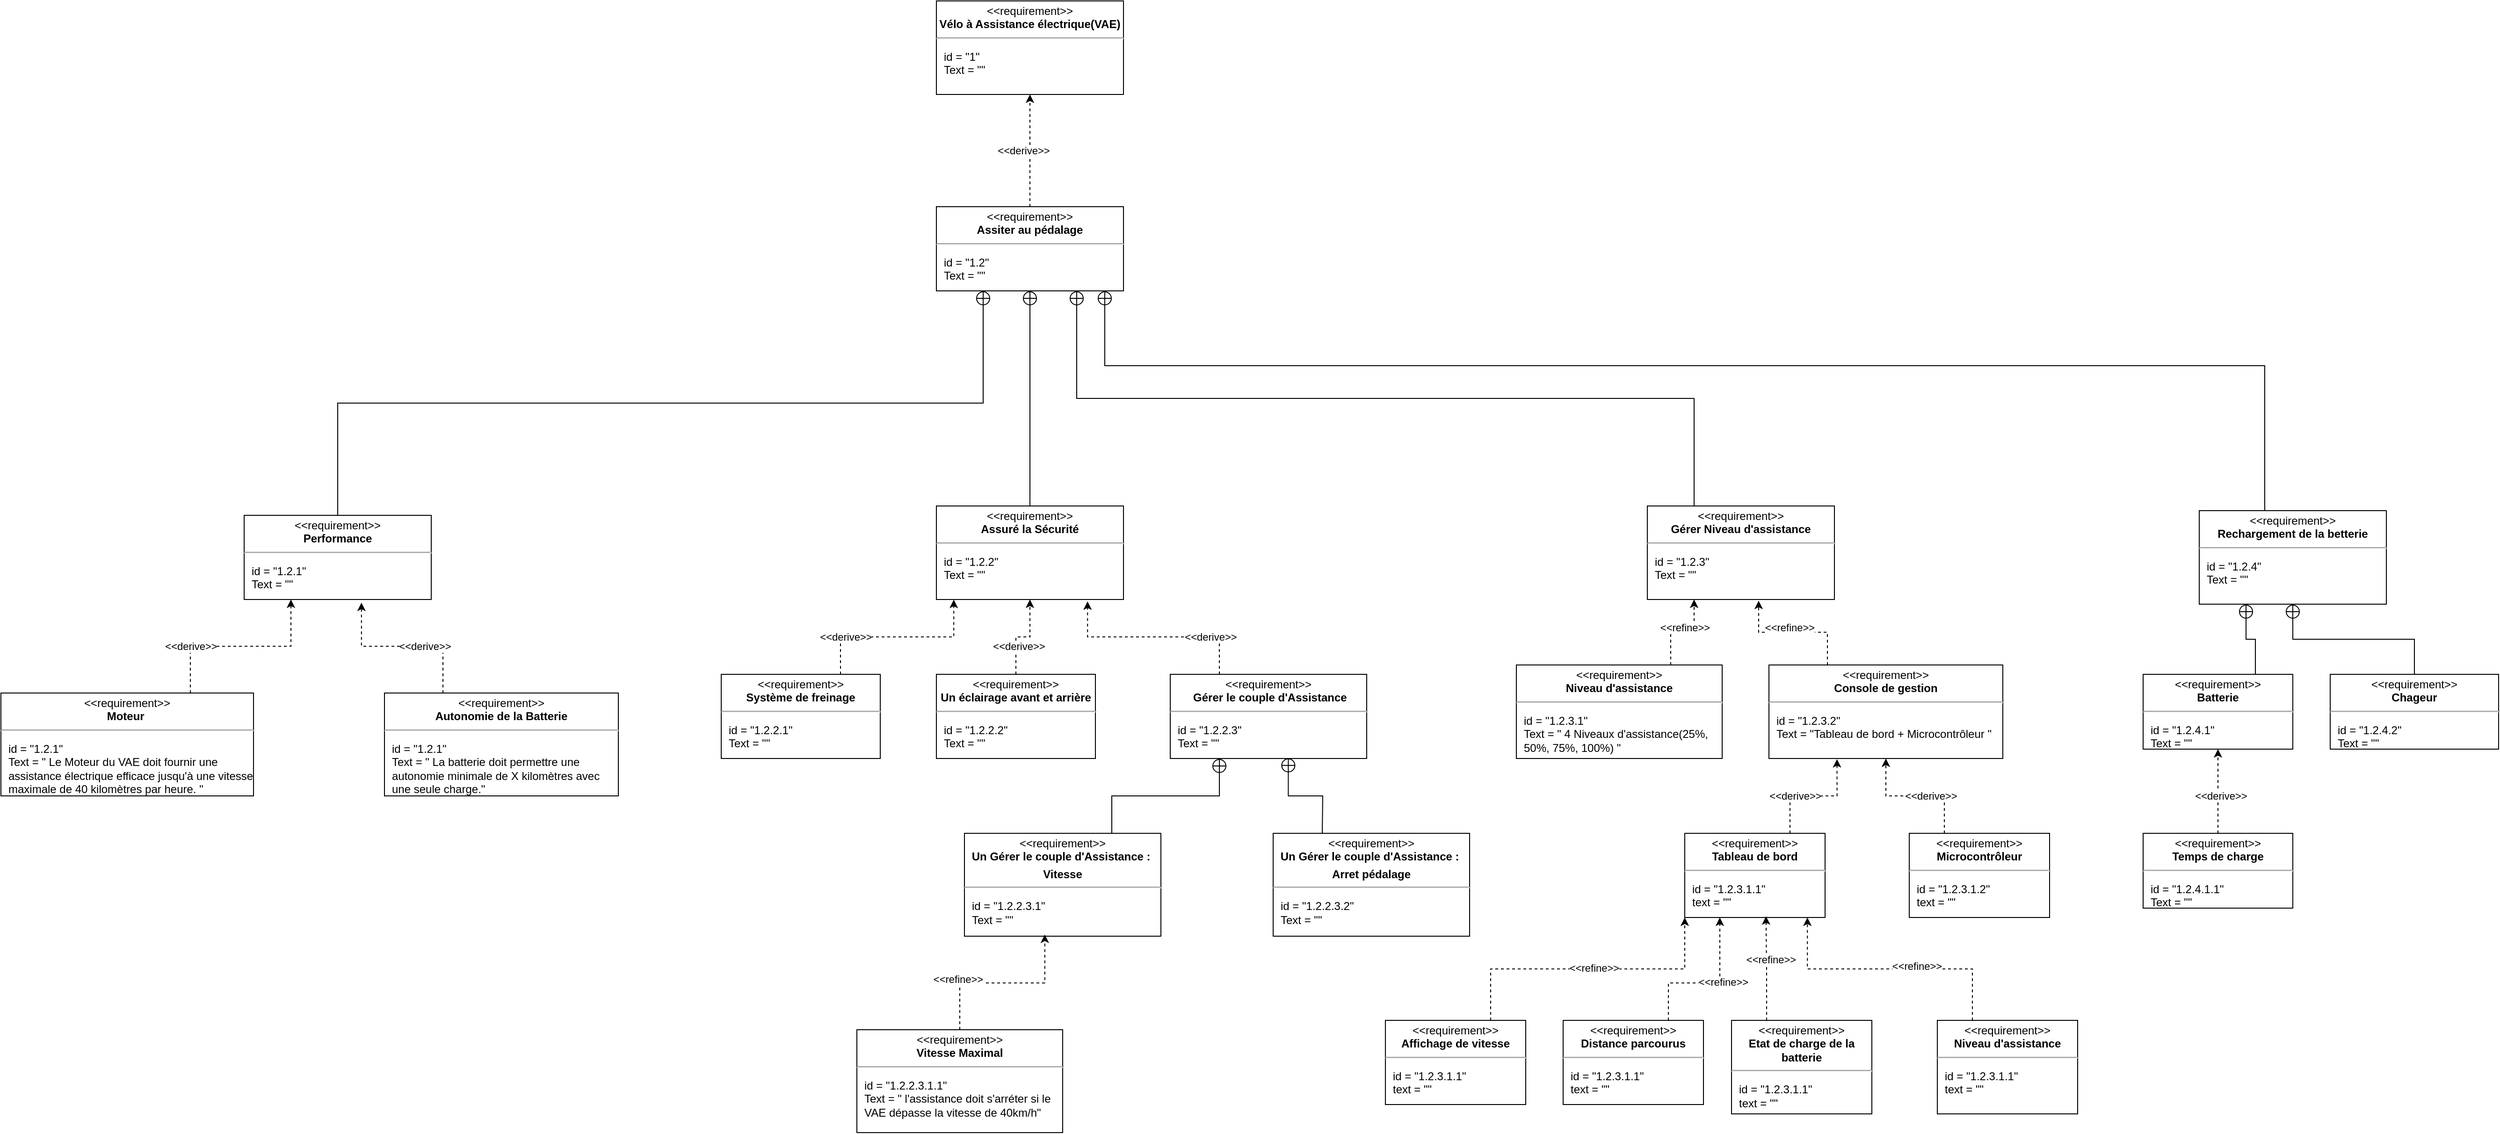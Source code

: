 <mxfile version="22.1.18" type="github">
  <diagram id="dAIOxEO-8DKLfruTNQ-A" name="Page-1">
    <mxGraphModel dx="3144" dy="1864" grid="1" gridSize="10" guides="1" tooltips="1" connect="1" arrows="1" fold="1" page="1" pageScale="1" pageWidth="850" pageHeight="1100" math="0" shadow="0">
      <root>
        <mxCell id="0" />
        <mxCell id="1" parent="0" />
        <mxCell id="Z8fRhWyoZz0i8I4wxV49-1" value="&lt;p style=&quot;margin:0px;margin-top:4px;text-align:center;&quot;&gt;&amp;lt;&amp;lt;requirement&amp;gt;&amp;gt;&lt;br&gt;&lt;b&gt;Vélo à Assistance&amp;nbsp;électrique(VAE)&lt;/b&gt;&lt;/p&gt;&lt;hr&gt;&lt;p&gt;&lt;/p&gt;&lt;p style=&quot;margin:0px;margin-left:8px;text-align:left;&quot;&gt;id = &quot;1&quot;&lt;/p&gt;&lt;p style=&quot;margin:0px;margin-left:8px;text-align:left;&quot;&gt;Text = &quot;&quot;&lt;/p&gt;" style="shape=rect;overflow=fill;html=1;whiteSpace=wrap;align=center;" parent="1" vertex="1">
          <mxGeometry x="-100" y="-170" width="200" height="100" as="geometry" />
        </mxCell>
        <mxCell id="ZlxOVn8GUJKfg7nqgYgB-28" style="edgeStyle=orthogonalEdgeStyle;rounded=0;orthogonalLoop=1;jettySize=auto;html=1;exitX=0.5;exitY=0;exitDx=0;exitDy=0;entryX=0.5;entryY=1;entryDx=0;entryDy=0;dashed=1;" edge="1" parent="1" source="Z8fRhWyoZz0i8I4wxV49-3" target="Z8fRhWyoZz0i8I4wxV49-1">
          <mxGeometry relative="1" as="geometry" />
        </mxCell>
        <mxCell id="Z8fRhWyoZz0i8I4wxV49-3" value="&lt;p style=&quot;margin:0px;margin-top:4px;text-align:center;&quot;&gt;&amp;lt;&amp;lt;requirement&amp;gt;&amp;gt;&lt;br&gt;&lt;b&gt;Assiter au pédalage&lt;/b&gt;&lt;/p&gt;&lt;hr&gt;&lt;p&gt;&lt;/p&gt;&lt;p style=&quot;margin:0px;margin-left:8px;text-align:left;&quot;&gt;id = &quot;1.2&quot;&lt;/p&gt;&lt;p style=&quot;margin:0px;margin-left:8px;text-align:left;&quot;&gt;Text = &quot;&quot;&lt;/p&gt;" style="shape=rect;overflow=fill;html=1;whiteSpace=wrap;align=center;" parent="1" vertex="1">
          <mxGeometry x="-100" y="50" width="200" height="90" as="geometry" />
        </mxCell>
        <mxCell id="ZlxOVn8GUJKfg7nqgYgB-30" style="edgeStyle=orthogonalEdgeStyle;rounded=0;orthogonalLoop=1;jettySize=auto;html=1;exitX=0.5;exitY=0;exitDx=0;exitDy=0;entryX=0.5;entryY=1;entryDx=0;entryDy=0;entryPerimeter=0;endArrow=circlePlus;endFill=0;" edge="1" parent="1" source="Z8fRhWyoZz0i8I4wxV49-20" target="Z8fRhWyoZz0i8I4wxV49-3">
          <mxGeometry relative="1" as="geometry">
            <mxPoint y="150" as="targetPoint" />
          </mxGeometry>
        </mxCell>
        <mxCell id="Z8fRhWyoZz0i8I4wxV49-20" value="&lt;p style=&quot;margin:0px;margin-top:4px;text-align:center;&quot;&gt;&amp;lt;&amp;lt;requirement&amp;gt;&amp;gt;&lt;br&gt;&lt;b&gt;Assuré la Sécurité&lt;/b&gt;&lt;/p&gt;&lt;hr&gt;&lt;p&gt;&lt;/p&gt;&lt;p style=&quot;margin:0px;margin-left:8px;text-align:left;&quot;&gt;id = &quot;1.2.2&quot;&lt;/p&gt;&lt;p style=&quot;margin:0px;margin-left:8px;text-align:left;&quot;&gt;Text = &quot;&quot;&lt;/p&gt;" style="shape=rect;overflow=fill;html=1;whiteSpace=wrap;align=center;" parent="1" vertex="1">
          <mxGeometry x="-100" y="370" width="200" height="100" as="geometry" />
        </mxCell>
        <mxCell id="ZlxOVn8GUJKfg7nqgYgB-31" style="edgeStyle=orthogonalEdgeStyle;rounded=0;orthogonalLoop=1;jettySize=auto;html=1;exitX=0.25;exitY=0;exitDx=0;exitDy=0;entryX=0.75;entryY=1;entryDx=0;entryDy=0;endArrow=circlePlus;endFill=0;" edge="1" parent="1" source="Z8fRhWyoZz0i8I4wxV49-21" target="Z8fRhWyoZz0i8I4wxV49-3">
          <mxGeometry relative="1" as="geometry" />
        </mxCell>
        <mxCell id="Z8fRhWyoZz0i8I4wxV49-21" value="&lt;p style=&quot;margin:0px;margin-top:4px;text-align:center;&quot;&gt;&amp;lt;&amp;lt;requirement&amp;gt;&amp;gt;&lt;br&gt;&lt;b&gt;Gérer Niveau d&#39;assistance&lt;/b&gt;&lt;/p&gt;&lt;hr&gt;&lt;p&gt;&lt;/p&gt;&lt;p style=&quot;margin:0px;margin-left:8px;text-align:left;&quot;&gt;id = &quot;1.2.3&quot;&lt;/p&gt;&lt;p style=&quot;margin:0px;margin-left:8px;text-align:left;&quot;&gt;Text = &quot;&quot;&lt;/p&gt;" style="shape=rect;overflow=fill;html=1;whiteSpace=wrap;align=center;" parent="1" vertex="1">
          <mxGeometry x="660" y="370" width="200" height="100" as="geometry" />
        </mxCell>
        <mxCell id="ZlxOVn8GUJKfg7nqgYgB-1" style="edgeStyle=orthogonalEdgeStyle;rounded=0;orthogonalLoop=1;jettySize=auto;html=1;exitX=0.75;exitY=0;exitDx=0;exitDy=0;entryX=0.093;entryY=1.002;entryDx=0;entryDy=0;entryPerimeter=0;dashed=1;" edge="1" parent="1" source="Z8fRhWyoZz0i8I4wxV49-24" target="Z8fRhWyoZz0i8I4wxV49-20">
          <mxGeometry relative="1" as="geometry">
            <mxPoint x="20" y="470" as="targetPoint" />
          </mxGeometry>
        </mxCell>
        <mxCell id="Z8fRhWyoZz0i8I4wxV49-24" value="&lt;p style=&quot;margin:0px;margin-top:4px;text-align:center;&quot;&gt;&amp;lt;&amp;lt;requirement&amp;gt;&amp;gt;&lt;br&gt;&lt;b&gt;Système de freinage&lt;/b&gt;&lt;/p&gt;&lt;hr&gt;&lt;p&gt;&lt;/p&gt;&lt;p style=&quot;margin:0px;margin-left:8px;text-align:left;&quot;&gt;id = &quot;1.2.2.1&quot;&lt;/p&gt;&lt;p style=&quot;margin:0px;margin-left:8px;text-align:left;&quot;&gt;Text = &quot;&quot;&lt;/p&gt;" style="shape=rect;overflow=fill;html=1;whiteSpace=wrap;align=center;" parent="1" vertex="1">
          <mxGeometry x="-330" y="550" width="170" height="90" as="geometry" />
        </mxCell>
        <mxCell id="ZlxOVn8GUJKfg7nqgYgB-6" style="edgeStyle=orthogonalEdgeStyle;rounded=0;orthogonalLoop=1;jettySize=auto;html=1;exitX=0.5;exitY=0;exitDx=0;exitDy=0;dashed=1;" edge="1" parent="1" source="Z8fRhWyoZz0i8I4wxV49-25" target="Z8fRhWyoZz0i8I4wxV49-20">
          <mxGeometry relative="1" as="geometry" />
        </mxCell>
        <mxCell id="Z8fRhWyoZz0i8I4wxV49-25" value="&lt;p style=&quot;margin:0px;margin-top:4px;text-align:center;&quot;&gt;&amp;lt;&amp;lt;requirement&amp;gt;&amp;gt;&lt;br&gt;&lt;b&gt;Un éclairage avant et arrière&lt;br&gt;&lt;/b&gt;&lt;/p&gt;&lt;hr&gt;&lt;p&gt;&lt;/p&gt;&lt;p style=&quot;margin:0px;margin-left:8px;text-align:left;&quot;&gt;id = &quot;1.2.2.2&quot;&lt;/p&gt;&lt;p style=&quot;margin:0px;margin-left:8px;text-align:left;&quot;&gt;Text = &quot;&quot;&lt;/p&gt;" style="shape=rect;overflow=fill;html=1;whiteSpace=wrap;align=center;" parent="1" vertex="1">
          <mxGeometry x="-100" y="550" width="170" height="90" as="geometry" />
        </mxCell>
        <mxCell id="Z8fRhWyoZz0i8I4wxV49-27" value="&lt;p style=&quot;margin:0px;margin-top:4px;text-align:center;&quot;&gt;&amp;lt;&amp;lt;requirement&amp;gt;&amp;gt;&lt;br&gt;&lt;b&gt;&amp;nbsp;Gérer le couple d&#39;Assistance&lt;br&gt;&lt;/b&gt;&lt;/p&gt;&lt;hr&gt;&lt;p&gt;&lt;/p&gt;&lt;p style=&quot;margin:0px;margin-left:8px;text-align:left;&quot;&gt;id = &quot;1.2.2.3&quot;&lt;/p&gt;&lt;p style=&quot;margin:0px;margin-left:8px;text-align:left;&quot;&gt;Text = &quot;&quot;&lt;/p&gt;" style="shape=rect;overflow=fill;html=1;whiteSpace=wrap;align=center;" parent="1" vertex="1">
          <mxGeometry x="150" y="550" width="210" height="90" as="geometry" />
        </mxCell>
        <mxCell id="Z8fRhWyoZz0i8I4wxV49-30" style="edgeStyle=orthogonalEdgeStyle;rounded=0;orthogonalLoop=1;jettySize=auto;html=1;exitX=0.75;exitY=0;exitDx=0;exitDy=0;entryX=0.25;entryY=1;entryDx=0;entryDy=0;endArrow=circlePlus;endFill=0;" parent="1" source="Z8fRhWyoZz0i8I4wxV49-28" target="Z8fRhWyoZz0i8I4wxV49-27" edge="1">
          <mxGeometry relative="1" as="geometry" />
        </mxCell>
        <mxCell id="Z8fRhWyoZz0i8I4wxV49-28" value="&lt;p style=&quot;margin:0px;margin-top:4px;text-align:center;&quot;&gt;&amp;lt;&amp;lt;requirement&amp;gt;&amp;gt;&lt;br&gt;&lt;b&gt;Un Gérer le couple d&#39;Assistance :&amp;nbsp;&lt;br&gt;&lt;/b&gt;&lt;/p&gt;&lt;p style=&quot;margin:0px;margin-top:4px;text-align:center;&quot;&gt;&lt;b&gt;Vitesse&lt;/b&gt;&lt;/p&gt;&lt;hr&gt;&lt;p&gt;&lt;/p&gt;&lt;p style=&quot;margin:0px;margin-left:8px;text-align:left;&quot;&gt;id = &quot;1.2.2.3.1&quot;&lt;/p&gt;&lt;p style=&quot;margin:0px;margin-left:8px;text-align:left;&quot;&gt;Text = &quot;&quot;&lt;/p&gt;" style="shape=rect;overflow=fill;html=1;whiteSpace=wrap;align=center;" parent="1" vertex="1">
          <mxGeometry x="-70" y="720" width="210" height="110" as="geometry" />
        </mxCell>
        <mxCell id="Z8fRhWyoZz0i8I4wxV49-29" value="&lt;p style=&quot;margin:0px;margin-top:4px;text-align:center;&quot;&gt;&amp;lt;&amp;lt;requirement&amp;gt;&amp;gt;&lt;br&gt;&lt;b&gt;Un Gérer le couple d&#39;Assistance :&amp;nbsp;&lt;br&gt;&lt;/b&gt;&lt;/p&gt;&lt;p style=&quot;margin:0px;margin-top:4px;text-align:center;&quot;&gt;&lt;b&gt;Arret pédalage&lt;/b&gt;&lt;/p&gt;&lt;hr&gt;&lt;p&gt;&lt;/p&gt;&lt;p style=&quot;margin:0px;margin-left:8px;text-align:left;&quot;&gt;id = &quot;1.2.2.3.2&quot;&lt;/p&gt;&lt;p style=&quot;margin:0px;margin-left:8px;text-align:left;&quot;&gt;Text = &quot;&quot;&lt;/p&gt;" style="shape=rect;overflow=fill;html=1;whiteSpace=wrap;align=center;" parent="1" vertex="1">
          <mxGeometry x="260" y="720" width="210" height="110" as="geometry" />
        </mxCell>
        <mxCell id="Z8fRhWyoZz0i8I4wxV49-33" value="&lt;p style=&quot;margin:0px;margin-top:4px;text-align:center;&quot;&gt;&amp;lt;&amp;lt;requirement&amp;gt;&amp;gt;&lt;br&gt;&lt;b&gt;Vitesse Maximal&lt;/b&gt;&lt;/p&gt;&lt;hr&gt;&lt;p&gt;&lt;/p&gt;&lt;p style=&quot;margin:0px;margin-left:8px;text-align:left;&quot;&gt;id = &quot;1.2.2.3.1.1&quot;&lt;/p&gt;&lt;p style=&quot;margin:0px;margin-left:8px;text-align:left;&quot;&gt;Text = &quot; l&#39;assistance doit s&#39;arréter si le VAE dépasse la vitesse de 40km/h&quot;&lt;/p&gt;" style="shape=rect;overflow=fill;html=1;whiteSpace=wrap;align=center;" parent="1" vertex="1">
          <mxGeometry x="-185" y="930" width="220" height="110" as="geometry" />
        </mxCell>
        <mxCell id="Z8fRhWyoZz0i8I4wxV49-34" style="edgeStyle=orthogonalEdgeStyle;rounded=0;orthogonalLoop=1;jettySize=auto;html=1;exitX=0.5;exitY=0;exitDx=0;exitDy=0;entryX=0.409;entryY=0.984;entryDx=0;entryDy=0;entryPerimeter=0;dashed=1;" parent="1" source="Z8fRhWyoZz0i8I4wxV49-33" target="Z8fRhWyoZz0i8I4wxV49-28" edge="1">
          <mxGeometry relative="1" as="geometry" />
        </mxCell>
        <mxCell id="ZlxOVn8GUJKfg7nqgYgB-7" style="edgeStyle=orthogonalEdgeStyle;rounded=0;orthogonalLoop=1;jettySize=auto;html=1;exitX=0.25;exitY=0;exitDx=0;exitDy=0;entryX=0.808;entryY=1.02;entryDx=0;entryDy=0;entryPerimeter=0;dashed=1;" edge="1" parent="1" source="Z8fRhWyoZz0i8I4wxV49-27" target="Z8fRhWyoZz0i8I4wxV49-20">
          <mxGeometry relative="1" as="geometry" />
        </mxCell>
        <mxCell id="ZlxOVn8GUJKfg7nqgYgB-19" style="edgeStyle=orthogonalEdgeStyle;rounded=0;orthogonalLoop=1;jettySize=auto;html=1;exitX=0.75;exitY=0;exitDx=0;exitDy=0;entryX=0.25;entryY=1;entryDx=0;entryDy=0;dashed=1;" edge="1" parent="1" source="ZlxOVn8GUJKfg7nqgYgB-10" target="Z8fRhWyoZz0i8I4wxV49-21">
          <mxGeometry relative="1" as="geometry" />
        </mxCell>
        <mxCell id="ZlxOVn8GUJKfg7nqgYgB-10" value="&lt;p style=&quot;margin:0px;margin-top:4px;text-align:center;&quot;&gt;&amp;lt;&amp;lt;requirement&amp;gt;&amp;gt;&lt;br&gt;&lt;b&gt;Niveau d&#39;assistance&lt;/b&gt;&lt;/p&gt;&lt;hr&gt;&lt;p&gt;&lt;/p&gt;&lt;p style=&quot;margin:0px;margin-left:8px;text-align:left;&quot;&gt;id = &quot;1.2.3.1&quot;&lt;/p&gt;&lt;p style=&quot;margin:0px;margin-left:8px;text-align:left;&quot;&gt;Text = &quot; 4 Niveaux d&#39;assistance(25%, 50%, 75%, 100%) &quot;&lt;/p&gt;" style="shape=rect;overflow=fill;html=1;whiteSpace=wrap;align=center;" vertex="1" parent="1">
          <mxGeometry x="520" y="540" width="220" height="100" as="geometry" />
        </mxCell>
        <mxCell id="ZlxOVn8GUJKfg7nqgYgB-11" value="&lt;p style=&quot;margin:0px;margin-top:4px;text-align:center;&quot;&gt;&amp;lt;&amp;lt;requirement&amp;gt;&amp;gt;&lt;br&gt;&lt;b&gt;Console de gestion&lt;/b&gt;&lt;/p&gt;&lt;hr&gt;&lt;p&gt;&lt;/p&gt;&lt;p style=&quot;margin:0px;margin-left:8px;text-align:left;&quot;&gt;id = &quot;1.2.3.2&quot;&lt;/p&gt;&lt;p style=&quot;margin:0px;margin-left:8px;text-align:left;&quot;&gt;Text = &quot;Tableau de bord +&amp;nbsp;&lt;span style=&quot;border-color: var(--border-color); text-align: center;&quot;&gt;Microcontrôleur&lt;/span&gt;&amp;nbsp;&quot;&lt;/p&gt;" style="shape=rect;overflow=fill;html=1;whiteSpace=wrap;align=center;" vertex="1" parent="1">
          <mxGeometry x="790" y="540" width="250" height="100" as="geometry" />
        </mxCell>
        <mxCell id="ZlxOVn8GUJKfg7nqgYgB-12" value="&lt;p style=&quot;margin:0px;margin-top:4px;text-align:center;&quot;&gt;&amp;lt;&amp;lt;requirement&amp;gt;&amp;gt;&lt;br&gt;&lt;b&gt;Tableau de bord&lt;/b&gt;&lt;/p&gt;&lt;hr&gt;&lt;p&gt;&lt;/p&gt;&lt;p style=&quot;margin:0px;margin-left:8px;text-align:left;&quot;&gt;id = &quot;1.2.3.1.1&quot;&lt;/p&gt;&lt;p style=&quot;margin:0px;margin-left:8px;text-align:left;&quot;&gt;text = &quot;&quot;&lt;/p&gt;" style="shape=rect;overflow=fill;html=1;whiteSpace=wrap;align=center;" vertex="1" parent="1">
          <mxGeometry x="700" y="720" width="150" height="90" as="geometry" />
        </mxCell>
        <mxCell id="ZlxOVn8GUJKfg7nqgYgB-15" style="edgeStyle=orthogonalEdgeStyle;rounded=0;orthogonalLoop=1;jettySize=auto;html=1;exitX=0.25;exitY=0;exitDx=0;exitDy=0;entryX=0.5;entryY=1;entryDx=0;entryDy=0;dashed=1;" edge="1" parent="1" source="ZlxOVn8GUJKfg7nqgYgB-13" target="ZlxOVn8GUJKfg7nqgYgB-11">
          <mxGeometry relative="1" as="geometry" />
        </mxCell>
        <mxCell id="ZlxOVn8GUJKfg7nqgYgB-13" value="&lt;p style=&quot;margin:0px;margin-top:4px;text-align:center;&quot;&gt;&amp;lt;&amp;lt;requirement&amp;gt;&amp;gt;&lt;br&gt;&lt;b&gt;Microcontrôleur&lt;/b&gt;&lt;br&gt;&lt;/p&gt;&lt;hr&gt;&lt;p&gt;&lt;/p&gt;&lt;p style=&quot;margin:0px;margin-left:8px;text-align:left;&quot;&gt;id = &quot;1.2.3.1.2&quot;&lt;/p&gt;&lt;p style=&quot;margin:0px;margin-left:8px;text-align:left;&quot;&gt;text = &quot;&quot;&lt;/p&gt;" style="shape=rect;overflow=fill;html=1;whiteSpace=wrap;align=center;" vertex="1" parent="1">
          <mxGeometry x="940" y="720" width="150" height="90" as="geometry" />
        </mxCell>
        <mxCell id="ZlxOVn8GUJKfg7nqgYgB-14" style="edgeStyle=orthogonalEdgeStyle;rounded=0;orthogonalLoop=1;jettySize=auto;html=1;exitX=0.75;exitY=0;exitDx=0;exitDy=0;entryX=0.291;entryY=1.007;entryDx=0;entryDy=0;entryPerimeter=0;dashed=1;" edge="1" parent="1" source="ZlxOVn8GUJKfg7nqgYgB-12" target="ZlxOVn8GUJKfg7nqgYgB-11">
          <mxGeometry relative="1" as="geometry" />
        </mxCell>
        <mxCell id="ZlxOVn8GUJKfg7nqgYgB-18" style="edgeStyle=orthogonalEdgeStyle;rounded=0;orthogonalLoop=1;jettySize=auto;html=1;exitX=0.25;exitY=0;exitDx=0;exitDy=0;entryX=0.595;entryY=1.013;entryDx=0;entryDy=0;entryPerimeter=0;dashed=1;" edge="1" parent="1" source="ZlxOVn8GUJKfg7nqgYgB-11" target="Z8fRhWyoZz0i8I4wxV49-21">
          <mxGeometry relative="1" as="geometry" />
        </mxCell>
        <mxCell id="ZlxOVn8GUJKfg7nqgYgB-20" style="edgeStyle=orthogonalEdgeStyle;rounded=0;orthogonalLoop=1;jettySize=auto;html=1;exitX=0.25;exitY=0;exitDx=0;exitDy=0;entryX=0.601;entryY=0.993;entryDx=0;entryDy=0;entryPerimeter=0;endArrow=circlePlus;endFill=0;" edge="1" parent="1" target="Z8fRhWyoZz0i8I4wxV49-27">
          <mxGeometry relative="1" as="geometry">
            <mxPoint x="312.5" y="720" as="sourcePoint" />
          </mxGeometry>
        </mxCell>
        <mxCell id="ZlxOVn8GUJKfg7nqgYgB-29" style="edgeStyle=orthogonalEdgeStyle;rounded=0;orthogonalLoop=1;jettySize=auto;html=1;exitX=0.5;exitY=0;exitDx=0;exitDy=0;entryX=0.25;entryY=1;entryDx=0;entryDy=0;endArrow=circlePlus;endFill=0;" edge="1" parent="1" source="ZlxOVn8GUJKfg7nqgYgB-22" target="Z8fRhWyoZz0i8I4wxV49-3">
          <mxGeometry relative="1" as="geometry">
            <mxPoint x="-50" y="180" as="targetPoint" />
          </mxGeometry>
        </mxCell>
        <mxCell id="ZlxOVn8GUJKfg7nqgYgB-22" value="&lt;p style=&quot;margin:0px;margin-top:4px;text-align:center;&quot;&gt;&amp;lt;&amp;lt;requirement&amp;gt;&amp;gt;&lt;br&gt;&lt;b&gt;Performance&lt;/b&gt;&lt;/p&gt;&lt;hr&gt;&lt;p&gt;&lt;/p&gt;&lt;p style=&quot;margin:0px;margin-left:8px;text-align:left;&quot;&gt;id = &quot;1.2.1&quot;&lt;/p&gt;&lt;p style=&quot;margin:0px;margin-left:8px;text-align:left;&quot;&gt;Text = &quot;&quot;&lt;/p&gt;" style="shape=rect;overflow=fill;html=1;whiteSpace=wrap;align=center;" vertex="1" parent="1">
          <mxGeometry x="-840" y="380" width="200" height="90" as="geometry" />
        </mxCell>
        <mxCell id="ZlxOVn8GUJKfg7nqgYgB-32" style="edgeStyle=orthogonalEdgeStyle;rounded=0;orthogonalLoop=1;jettySize=auto;html=1;exitX=0.75;exitY=0;exitDx=0;exitDy=0;entryX=0.25;entryY=1;entryDx=0;entryDy=0;dashed=1;" edge="1" parent="1" source="ZlxOVn8GUJKfg7nqgYgB-23" target="ZlxOVn8GUJKfg7nqgYgB-22">
          <mxGeometry relative="1" as="geometry" />
        </mxCell>
        <mxCell id="ZlxOVn8GUJKfg7nqgYgB-23" value="&lt;p style=&quot;margin:0px;margin-top:4px;text-align:center;&quot;&gt;&amp;lt;&amp;lt;requirement&amp;gt;&amp;gt;&lt;br&gt;&lt;b&gt;Moteur&amp;nbsp;&lt;/b&gt;&lt;br&gt;&lt;/p&gt;&lt;hr&gt;&lt;p&gt;&lt;/p&gt;&lt;p style=&quot;margin:0px;margin-left:8px;text-align:left;&quot;&gt;id = &quot;1.2.1&quot;&lt;/p&gt;&lt;p style=&quot;margin:0px;margin-left:8px;text-align:left;&quot;&gt;Text = &quot;&amp;nbsp;Le Moteur du VAE doit fournir une assistance électrique efficace jusqu&#39;à une vitesse maximale de 40 kilomètres par heure. &quot;&lt;/p&gt;" style="shape=rect;overflow=fill;html=1;whiteSpace=wrap;align=center;" vertex="1" parent="1">
          <mxGeometry x="-1100" y="570" width="270" height="110" as="geometry" />
        </mxCell>
        <mxCell id="ZlxOVn8GUJKfg7nqgYgB-24" value="&lt;p style=&quot;margin:0px;margin-top:4px;text-align:center;&quot;&gt;&amp;lt;&amp;lt;requirement&amp;gt;&amp;gt;&lt;br&gt;&lt;b&gt;Autonomie de la Batterie&lt;/b&gt;&lt;br&gt;&lt;/p&gt;&lt;hr&gt;&lt;p&gt;&lt;/p&gt;&lt;p style=&quot;margin:0px;margin-left:8px;text-align:left;&quot;&gt;id = &quot;1.2.1&quot;&lt;/p&gt;&lt;p style=&quot;margin:0px;margin-left:8px;text-align:left;&quot;&gt;Text = &quot;&amp;nbsp;La batterie doit permettre une autonomie minimale de X kilomètres avec une seule charge.&quot;&lt;/p&gt;" style="shape=rect;overflow=fill;html=1;whiteSpace=wrap;align=center;" vertex="1" parent="1">
          <mxGeometry x="-690" y="570" width="250" height="110" as="geometry" />
        </mxCell>
        <mxCell id="ZlxOVn8GUJKfg7nqgYgB-34" style="edgeStyle=orthogonalEdgeStyle;rounded=0;orthogonalLoop=1;jettySize=auto;html=1;exitX=0.25;exitY=0;exitDx=0;exitDy=0;entryX=0.627;entryY=1.037;entryDx=0;entryDy=0;entryPerimeter=0;dashed=1;" edge="1" parent="1" source="ZlxOVn8GUJKfg7nqgYgB-24" target="ZlxOVn8GUJKfg7nqgYgB-22">
          <mxGeometry relative="1" as="geometry">
            <Array as="points">
              <mxPoint x="-627" y="520" />
              <mxPoint x="-715" y="520" />
            </Array>
          </mxGeometry>
        </mxCell>
        <mxCell id="ZlxOVn8GUJKfg7nqgYgB-37" style="edgeStyle=orthogonalEdgeStyle;rounded=0;orthogonalLoop=1;jettySize=auto;html=1;exitX=0.339;exitY=0.01;exitDx=0;exitDy=0;entryX=1;entryY=1;entryDx=0;entryDy=0;endArrow=circlePlus;endFill=0;exitPerimeter=0;" edge="1" parent="1" source="ZlxOVn8GUJKfg7nqgYgB-35">
          <mxGeometry relative="1" as="geometry">
            <mxPoint x="80" y="140" as="targetPoint" />
            <mxPoint x="1150" y="375" as="sourcePoint" />
            <Array as="points">
              <mxPoint x="1320" y="375" />
              <mxPoint x="1320" y="220" />
              <mxPoint x="80" y="220" />
            </Array>
          </mxGeometry>
        </mxCell>
        <mxCell id="ZlxOVn8GUJKfg7nqgYgB-35" value="&lt;p style=&quot;margin:0px;margin-top:4px;text-align:center;&quot;&gt;&amp;lt;&amp;lt;requirement&amp;gt;&amp;gt;&lt;br&gt;&lt;b&gt;Rechargement de la betterie&lt;/b&gt;&lt;/p&gt;&lt;hr&gt;&lt;p&gt;&lt;/p&gt;&lt;p style=&quot;margin:0px;margin-left:8px;text-align:left;&quot;&gt;id = &quot;1.2.4&quot;&lt;/p&gt;&lt;p style=&quot;margin:0px;margin-left:8px;text-align:left;&quot;&gt;Text = &quot;&quot;&lt;/p&gt;" style="shape=rect;overflow=fill;html=1;whiteSpace=wrap;align=center;" vertex="1" parent="1">
          <mxGeometry x="1250" y="375" width="200" height="100" as="geometry" />
        </mxCell>
        <mxCell id="ZlxOVn8GUJKfg7nqgYgB-42" style="edgeStyle=orthogonalEdgeStyle;rounded=0;orthogonalLoop=1;jettySize=auto;html=1;exitX=0.75;exitY=0;exitDx=0;exitDy=0;entryX=0.25;entryY=1;entryDx=0;entryDy=0;endArrow=circlePlus;endFill=0;" edge="1" parent="1" source="ZlxOVn8GUJKfg7nqgYgB-39" target="ZlxOVn8GUJKfg7nqgYgB-35">
          <mxGeometry relative="1" as="geometry" />
        </mxCell>
        <mxCell id="ZlxOVn8GUJKfg7nqgYgB-39" value="&lt;p style=&quot;margin:0px;margin-top:4px;text-align:center;&quot;&gt;&amp;lt;&amp;lt;requirement&amp;gt;&amp;gt;&lt;br&gt;&lt;b&gt;Batterie&lt;/b&gt;&lt;/p&gt;&lt;hr&gt;&lt;p&gt;&lt;/p&gt;&lt;p style=&quot;margin:0px;margin-left:8px;text-align:left;&quot;&gt;id = &quot;1.2.4.1&quot;&lt;/p&gt;&lt;p style=&quot;margin:0px;margin-left:8px;text-align:left;&quot;&gt;Text = &quot;&quot;&lt;/p&gt;" style="shape=rect;overflow=fill;html=1;whiteSpace=wrap;align=center;" vertex="1" parent="1">
          <mxGeometry x="1190" y="550" width="160" height="80" as="geometry" />
        </mxCell>
        <mxCell id="ZlxOVn8GUJKfg7nqgYgB-43" value="" style="edgeStyle=orthogonalEdgeStyle;rounded=0;orthogonalLoop=1;jettySize=auto;html=1;endArrow=circlePlus;endFill=0;" edge="1" parent="1" source="ZlxOVn8GUJKfg7nqgYgB-40" target="ZlxOVn8GUJKfg7nqgYgB-35">
          <mxGeometry relative="1" as="geometry" />
        </mxCell>
        <mxCell id="ZlxOVn8GUJKfg7nqgYgB-40" value="&lt;p style=&quot;margin:0px;margin-top:4px;text-align:center;&quot;&gt;&amp;lt;&amp;lt;requirement&amp;gt;&amp;gt;&lt;br&gt;&lt;b&gt;Chageur&lt;/b&gt;&lt;/p&gt;&lt;hr&gt;&lt;p&gt;&lt;/p&gt;&lt;p style=&quot;margin:0px;margin-left:8px;text-align:left;&quot;&gt;id = &quot;1.2.4.2&quot;&lt;/p&gt;&lt;p style=&quot;margin:0px;margin-left:8px;text-align:left;&quot;&gt;Text = &quot;&quot;&lt;/p&gt;" style="shape=rect;overflow=fill;html=1;whiteSpace=wrap;align=center;" vertex="1" parent="1">
          <mxGeometry x="1390" y="550" width="180" height="80" as="geometry" />
        </mxCell>
        <mxCell id="ZlxOVn8GUJKfg7nqgYgB-45" style="edgeStyle=orthogonalEdgeStyle;rounded=0;orthogonalLoop=1;jettySize=auto;html=1;exitX=0.5;exitY=0;exitDx=0;exitDy=0;entryX=0.5;entryY=1;entryDx=0;entryDy=0;dashed=1;" edge="1" parent="1" source="ZlxOVn8GUJKfg7nqgYgB-41" target="ZlxOVn8GUJKfg7nqgYgB-39">
          <mxGeometry relative="1" as="geometry" />
        </mxCell>
        <mxCell id="ZlxOVn8GUJKfg7nqgYgB-41" value="&lt;p style=&quot;margin:0px;margin-top:4px;text-align:center;&quot;&gt;&amp;lt;&amp;lt;requirement&amp;gt;&amp;gt;&lt;br&gt;&lt;b&gt;Temps de charge&lt;/b&gt;&lt;/p&gt;&lt;hr&gt;&lt;p&gt;&lt;/p&gt;&lt;p style=&quot;margin:0px;margin-left:8px;text-align:left;&quot;&gt;id = &quot;1.2.4.1.1&quot;&lt;/p&gt;&lt;p style=&quot;margin:0px;margin-left:8px;text-align:left;&quot;&gt;Text = &quot;&quot;&lt;/p&gt;" style="shape=rect;overflow=fill;html=1;whiteSpace=wrap;align=center;" vertex="1" parent="1">
          <mxGeometry x="1190" y="720" width="160" height="80" as="geometry" />
        </mxCell>
        <mxCell id="ZlxOVn8GUJKfg7nqgYgB-50" style="edgeStyle=orthogonalEdgeStyle;rounded=0;orthogonalLoop=1;jettySize=auto;html=1;exitX=0.75;exitY=0;exitDx=0;exitDy=0;entryX=0;entryY=1;entryDx=0;entryDy=0;dashed=1;" edge="1" parent="1" source="ZlxOVn8GUJKfg7nqgYgB-46" target="ZlxOVn8GUJKfg7nqgYgB-12">
          <mxGeometry relative="1" as="geometry" />
        </mxCell>
        <mxCell id="ZlxOVn8GUJKfg7nqgYgB-59" value="&amp;lt;&amp;lt;refine&amp;gt;&amp;gt;" style="edgeLabel;html=1;align=center;verticalAlign=middle;resizable=0;points=[];" vertex="1" connectable="0" parent="ZlxOVn8GUJKfg7nqgYgB-50">
          <mxGeometry x="0.04" y="1" relative="1" as="geometry">
            <mxPoint as="offset" />
          </mxGeometry>
        </mxCell>
        <mxCell id="ZlxOVn8GUJKfg7nqgYgB-46" value="&lt;p style=&quot;margin:0px;margin-top:4px;text-align:center;&quot;&gt;&amp;lt;&amp;lt;requirement&amp;gt;&amp;gt;&lt;br&gt;&lt;b&gt;Affichage de vitesse&lt;/b&gt;&lt;/p&gt;&lt;hr&gt;&lt;p&gt;&lt;/p&gt;&lt;p style=&quot;margin:0px;margin-left:8px;text-align:left;&quot;&gt;id = &quot;1.2.3.1.1&quot;&lt;/p&gt;&lt;p style=&quot;margin:0px;margin-left:8px;text-align:left;&quot;&gt;text = &quot;&quot;&lt;/p&gt;" style="shape=rect;overflow=fill;html=1;whiteSpace=wrap;align=center;" vertex="1" parent="1">
          <mxGeometry x="380" y="920" width="150" height="90" as="geometry" />
        </mxCell>
        <mxCell id="ZlxOVn8GUJKfg7nqgYgB-51" style="edgeStyle=orthogonalEdgeStyle;rounded=0;orthogonalLoop=1;jettySize=auto;html=1;exitX=0.75;exitY=0;exitDx=0;exitDy=0;entryX=0.25;entryY=1;entryDx=0;entryDy=0;dashed=1;" edge="1" parent="1" source="ZlxOVn8GUJKfg7nqgYgB-47" target="ZlxOVn8GUJKfg7nqgYgB-12">
          <mxGeometry relative="1" as="geometry">
            <Array as="points">
              <mxPoint x="683" y="880" />
              <mxPoint x="737" y="880" />
            </Array>
          </mxGeometry>
        </mxCell>
        <mxCell id="ZlxOVn8GUJKfg7nqgYgB-47" value="&lt;p style=&quot;margin:0px;margin-top:4px;text-align:center;&quot;&gt;&amp;lt;&amp;lt;requirement&amp;gt;&amp;gt;&lt;br&gt;&lt;b&gt;Distance parcourus&lt;/b&gt;&lt;/p&gt;&lt;hr&gt;&lt;p&gt;&lt;/p&gt;&lt;p style=&quot;margin:0px;margin-left:8px;text-align:left;&quot;&gt;id = &quot;1.2.3.1.1&quot;&lt;/p&gt;&lt;p style=&quot;margin:0px;margin-left:8px;text-align:left;&quot;&gt;text = &quot;&quot;&lt;/p&gt;" style="shape=rect;overflow=fill;html=1;whiteSpace=wrap;align=center;" vertex="1" parent="1">
          <mxGeometry x="570" y="920" width="150" height="90" as="geometry" />
        </mxCell>
        <mxCell id="ZlxOVn8GUJKfg7nqgYgB-48" value="&lt;p style=&quot;margin:0px;margin-top:4px;text-align:center;&quot;&gt;&amp;lt;&amp;lt;requirement&amp;gt;&amp;gt;&lt;br&gt;&lt;b&gt;Etat de charge de la batterie&lt;/b&gt;&lt;/p&gt;&lt;hr&gt;&lt;p&gt;&lt;/p&gt;&lt;p style=&quot;margin:0px;margin-left:8px;text-align:left;&quot;&gt;id = &quot;1.2.3.1.1&quot;&lt;/p&gt;&lt;p style=&quot;margin:0px;margin-left:8px;text-align:left;&quot;&gt;text = &quot;&quot;&lt;/p&gt;" style="shape=rect;overflow=fill;html=1;whiteSpace=wrap;align=center;" vertex="1" parent="1">
          <mxGeometry x="750" y="920" width="150" height="100" as="geometry" />
        </mxCell>
        <mxCell id="ZlxOVn8GUJKfg7nqgYgB-58" style="edgeStyle=orthogonalEdgeStyle;rounded=0;orthogonalLoop=1;jettySize=auto;html=1;exitX=0.25;exitY=0;exitDx=0;exitDy=0;entryX=0.874;entryY=1;entryDx=0;entryDy=0;dashed=1;entryPerimeter=0;" edge="1" parent="1" source="ZlxOVn8GUJKfg7nqgYgB-49" target="ZlxOVn8GUJKfg7nqgYgB-12">
          <mxGeometry relative="1" as="geometry" />
        </mxCell>
        <mxCell id="ZlxOVn8GUJKfg7nqgYgB-49" value="&lt;p style=&quot;margin:0px;margin-top:4px;text-align:center;&quot;&gt;&amp;lt;&amp;lt;requirement&amp;gt;&amp;gt;&lt;br&gt;&lt;b&gt;Niveau d&#39;assistance&lt;/b&gt;&lt;/p&gt;&lt;hr&gt;&lt;p&gt;&lt;/p&gt;&lt;p style=&quot;margin:0px;margin-left:8px;text-align:left;&quot;&gt;id = &quot;1.2.3.1.1&quot;&lt;/p&gt;&lt;p style=&quot;margin:0px;margin-left:8px;text-align:left;&quot;&gt;text = &quot;&quot;&lt;/p&gt;" style="shape=rect;overflow=fill;html=1;whiteSpace=wrap;align=center;" vertex="1" parent="1">
          <mxGeometry x="970" y="920" width="150" height="100" as="geometry" />
        </mxCell>
        <mxCell id="ZlxOVn8GUJKfg7nqgYgB-57" style="edgeStyle=orthogonalEdgeStyle;rounded=0;orthogonalLoop=1;jettySize=auto;html=1;exitX=0.25;exitY=0;exitDx=0;exitDy=0;entryX=0.579;entryY=0.986;entryDx=0;entryDy=0;entryPerimeter=0;dashed=1;" edge="1" parent="1" source="ZlxOVn8GUJKfg7nqgYgB-48" target="ZlxOVn8GUJKfg7nqgYgB-12">
          <mxGeometry relative="1" as="geometry" />
        </mxCell>
        <mxCell id="ZlxOVn8GUJKfg7nqgYgB-61" value="&amp;lt;&amp;lt;refine&amp;gt;&amp;gt;" style="edgeLabel;html=1;align=center;verticalAlign=middle;resizable=0;points=[];" vertex="1" connectable="0" parent="1">
          <mxGeometry x="612.704" y="874" as="geometry">
            <mxPoint x="128" y="5" as="offset" />
          </mxGeometry>
        </mxCell>
        <mxCell id="ZlxOVn8GUJKfg7nqgYgB-62" value="&amp;lt;&amp;lt;refine&amp;gt;&amp;gt;" style="edgeLabel;html=1;align=center;verticalAlign=middle;resizable=0;points=[];" vertex="1" connectable="0" parent="1">
          <mxGeometry x="622.704" y="860" as="geometry">
            <mxPoint x="169" y="-5" as="offset" />
          </mxGeometry>
        </mxCell>
        <mxCell id="ZlxOVn8GUJKfg7nqgYgB-63" value="&amp;lt;&amp;lt;refine&amp;gt;&amp;gt;" style="edgeLabel;html=1;align=center;verticalAlign=middle;resizable=0;points=[];" vertex="1" connectable="0" parent="1">
          <mxGeometry x="700.004" y="894" as="geometry">
            <mxPoint x="248" y="-32" as="offset" />
          </mxGeometry>
        </mxCell>
        <mxCell id="ZlxOVn8GUJKfg7nqgYgB-64" value="&amp;lt;&amp;lt;derive&amp;gt;&amp;gt;" style="edgeLabel;html=1;align=center;verticalAlign=middle;resizable=0;points=[];" vertex="1" connectable="0" parent="1">
          <mxGeometry x="645.004" y="910" as="geometry">
            <mxPoint x="173" y="-230" as="offset" />
          </mxGeometry>
        </mxCell>
        <mxCell id="ZlxOVn8GUJKfg7nqgYgB-65" value="&amp;lt;&amp;lt;derive&amp;gt;&amp;gt;" style="edgeLabel;html=1;align=center;verticalAlign=middle;resizable=0;points=[];" vertex="1" connectable="0" parent="1">
          <mxGeometry x="790.004" y="910" as="geometry">
            <mxPoint x="173" y="-230" as="offset" />
          </mxGeometry>
        </mxCell>
        <mxCell id="ZlxOVn8GUJKfg7nqgYgB-66" value="&amp;lt;&amp;lt;refine&amp;gt;&amp;gt;" style="edgeLabel;html=1;align=center;verticalAlign=middle;resizable=0;points=[];" vertex="1" connectable="0" parent="1">
          <mxGeometry x="700" y="500" as="geometry" />
        </mxCell>
        <mxCell id="ZlxOVn8GUJKfg7nqgYgB-67" value="&amp;lt;&amp;lt;refine&amp;gt;&amp;gt;" style="edgeLabel;html=1;align=center;verticalAlign=middle;resizable=0;points=[];" vertex="1" connectable="0" parent="1">
          <mxGeometry x="700" y="510" as="geometry">
            <mxPoint x="112" y="-10" as="offset" />
          </mxGeometry>
        </mxCell>
        <mxCell id="ZlxOVn8GUJKfg7nqgYgB-68" value="&amp;lt;&amp;lt;derive&amp;gt;&amp;gt;" style="edgeLabel;html=1;align=center;verticalAlign=middle;resizable=0;points=[];" vertex="1" connectable="0" parent="1">
          <mxGeometry x="1100.004" y="910" as="geometry">
            <mxPoint x="173" y="-230" as="offset" />
          </mxGeometry>
        </mxCell>
        <mxCell id="ZlxOVn8GUJKfg7nqgYgB-69" value="&amp;lt;&amp;lt;derive&amp;gt;&amp;gt;" style="edgeLabel;html=1;align=center;verticalAlign=middle;resizable=0;points=[];" vertex="1" connectable="0" parent="1">
          <mxGeometry x="-369.996" y="740" as="geometry">
            <mxPoint x="173" y="-230" as="offset" />
          </mxGeometry>
        </mxCell>
        <mxCell id="ZlxOVn8GUJKfg7nqgYgB-70" value="&amp;lt;&amp;lt;derive&amp;gt;&amp;gt;" style="edgeLabel;html=1;align=center;verticalAlign=middle;resizable=0;points=[];" vertex="1" connectable="0" parent="1">
          <mxGeometry x="-184.996" y="750" as="geometry">
            <mxPoint x="173" y="-230" as="offset" />
          </mxGeometry>
        </mxCell>
        <mxCell id="ZlxOVn8GUJKfg7nqgYgB-71" value="&amp;lt;&amp;lt;derive&amp;gt;&amp;gt;" style="edgeLabel;html=1;align=center;verticalAlign=middle;resizable=0;points=[];" vertex="1" connectable="0" parent="1">
          <mxGeometry x="20.004" y="740" as="geometry">
            <mxPoint x="173" y="-230" as="offset" />
          </mxGeometry>
        </mxCell>
        <mxCell id="ZlxOVn8GUJKfg7nqgYgB-72" value="&amp;lt;&amp;lt;refine&amp;gt;&amp;gt;" style="edgeLabel;html=1;align=center;verticalAlign=middle;resizable=0;points=[];" vertex="1" connectable="0" parent="1">
          <mxGeometry x="612.867" y="874.067" as="geometry">
            <mxPoint x="-690" y="2" as="offset" />
          </mxGeometry>
        </mxCell>
        <mxCell id="ZlxOVn8GUJKfg7nqgYgB-73" value="&amp;lt;&amp;lt;derive&amp;gt;&amp;gt;" style="edgeLabel;html=1;align=center;verticalAlign=middle;resizable=0;points=[];" vertex="1" connectable="0" parent="1">
          <mxGeometry x="-819.996" y="750" as="geometry">
            <mxPoint x="173" y="-230" as="offset" />
          </mxGeometry>
        </mxCell>
        <mxCell id="ZlxOVn8GUJKfg7nqgYgB-74" value="&amp;lt;&amp;lt;derive&amp;gt;&amp;gt;" style="edgeLabel;html=1;align=center;verticalAlign=middle;resizable=0;points=[];" vertex="1" connectable="0" parent="1">
          <mxGeometry x="-1069.996" y="750" as="geometry">
            <mxPoint x="173" y="-230" as="offset" />
          </mxGeometry>
        </mxCell>
        <mxCell id="ZlxOVn8GUJKfg7nqgYgB-75" value="&amp;lt;&amp;lt;derive&amp;gt;&amp;gt;" style="edgeLabel;html=1;align=center;verticalAlign=middle;resizable=0;points=[];" vertex="1" connectable="0" parent="1">
          <mxGeometry x="-179.996" y="220" as="geometry">
            <mxPoint x="173" y="-230" as="offset" />
          </mxGeometry>
        </mxCell>
      </root>
    </mxGraphModel>
  </diagram>
</mxfile>
